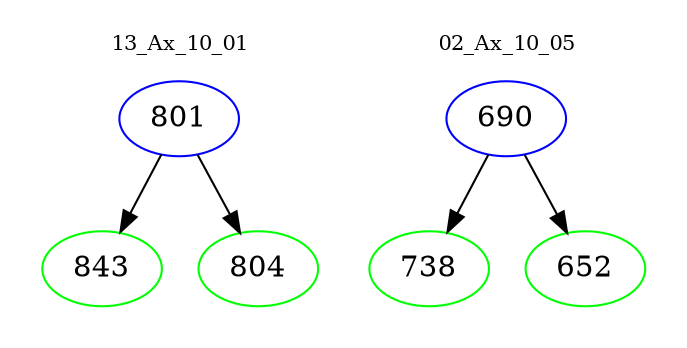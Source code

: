 digraph{
subgraph cluster_0 {
color = white
label = "13_Ax_10_01";
fontsize=10;
T0_801 [label="801", color="blue"]
T0_801 -> T0_843 [color="black"]
T0_843 [label="843", color="green"]
T0_801 -> T0_804 [color="black"]
T0_804 [label="804", color="green"]
}
subgraph cluster_1 {
color = white
label = "02_Ax_10_05";
fontsize=10;
T1_690 [label="690", color="blue"]
T1_690 -> T1_738 [color="black"]
T1_738 [label="738", color="green"]
T1_690 -> T1_652 [color="black"]
T1_652 [label="652", color="green"]
}
}
